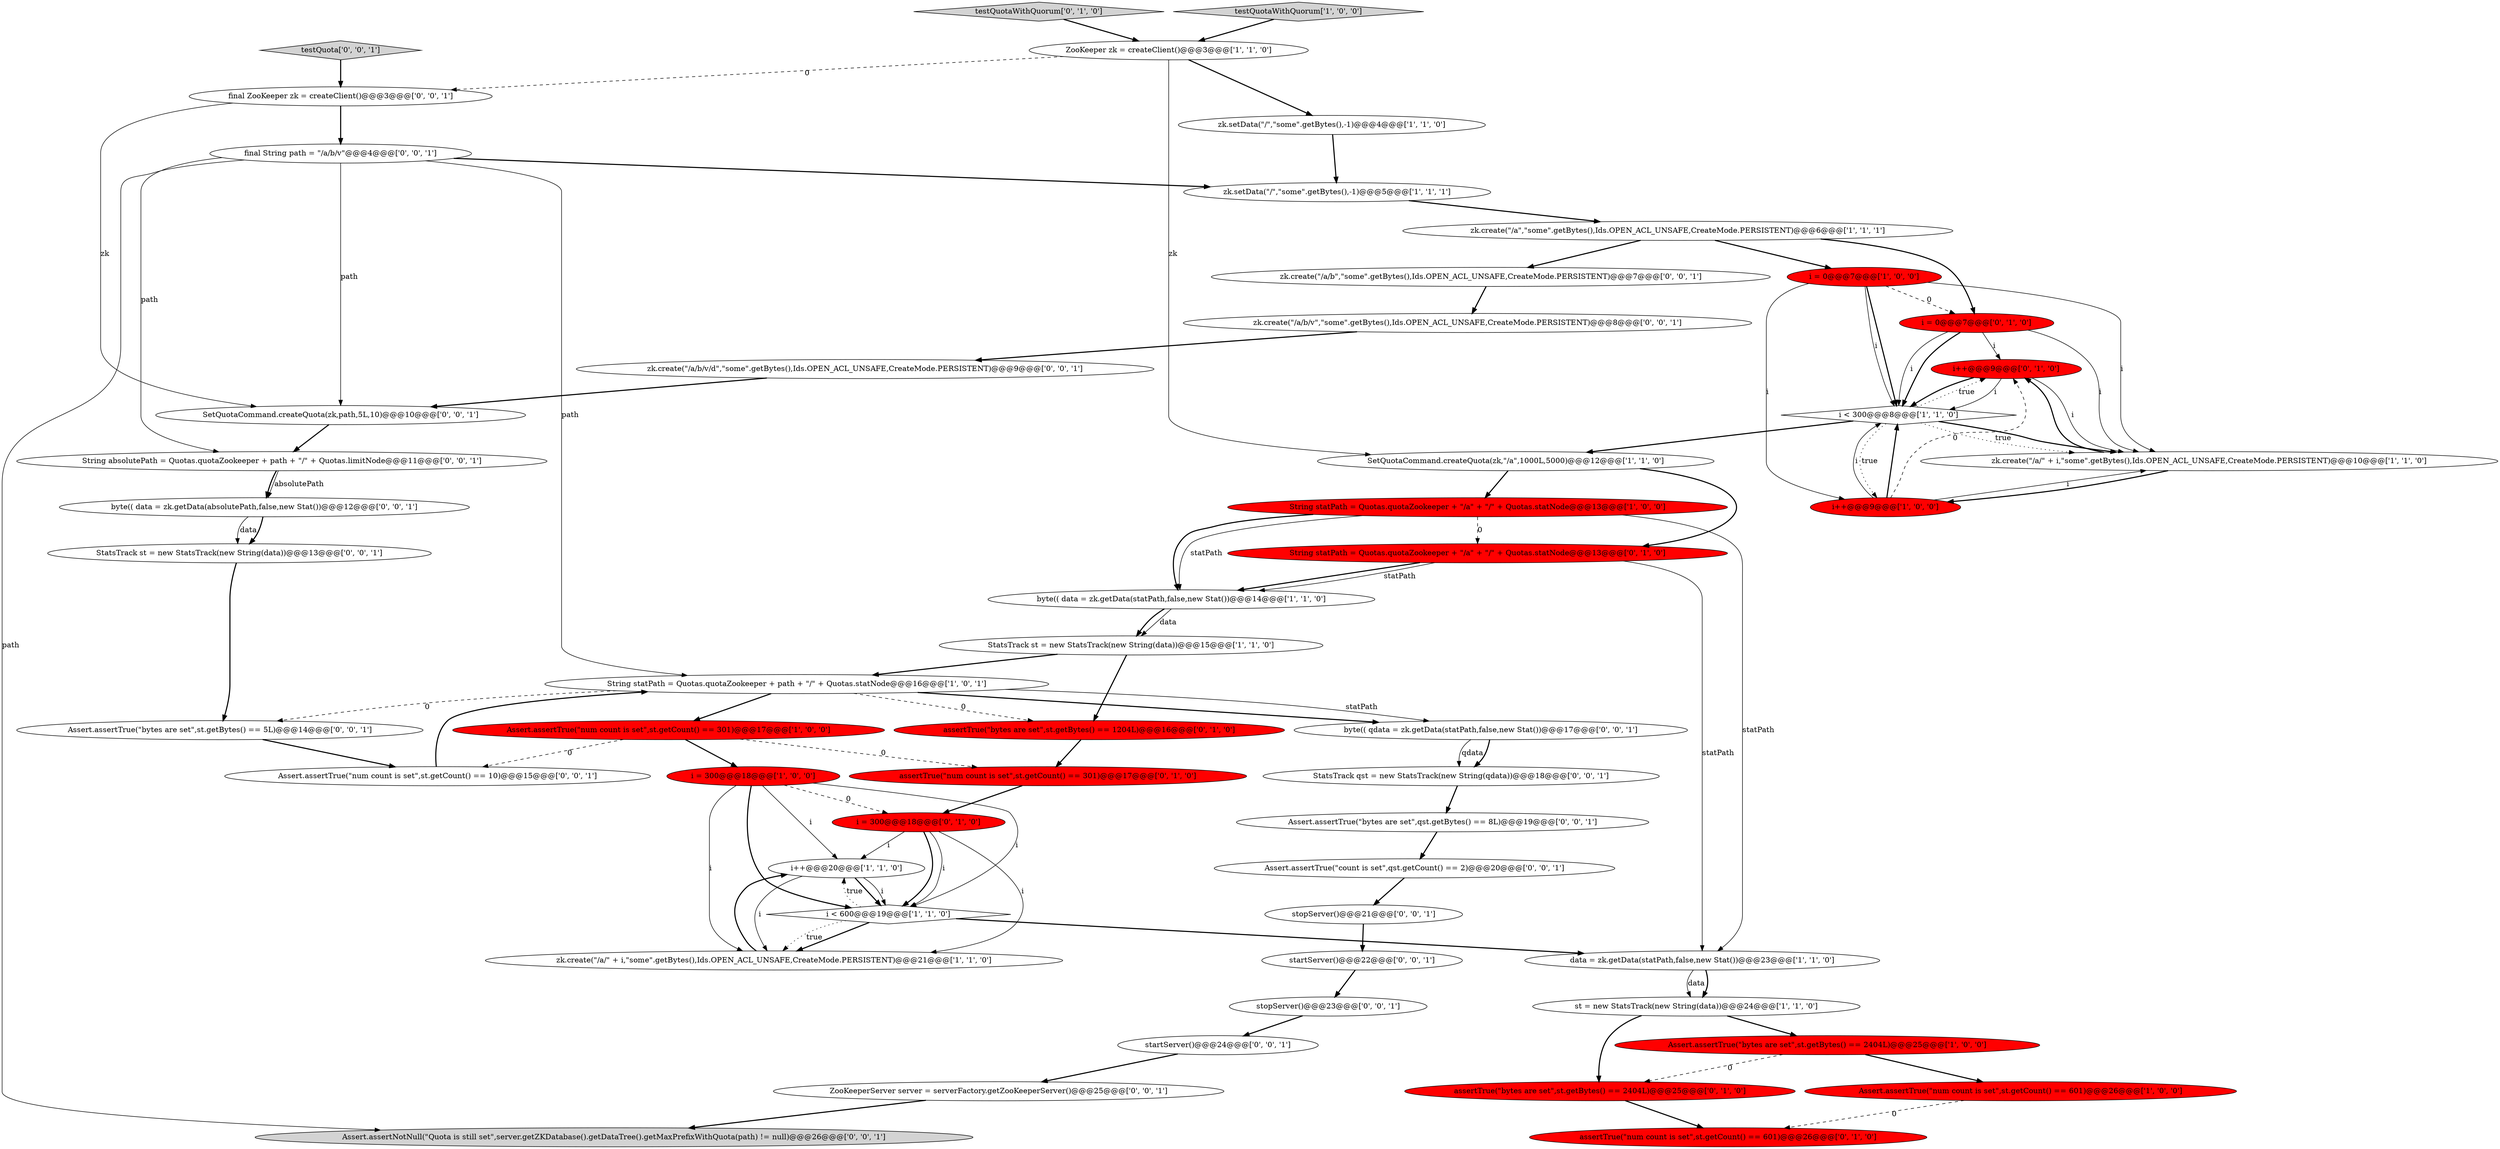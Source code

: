 digraph {
30 [style = filled, label = "i++@@@9@@@['0', '1', '0']", fillcolor = red, shape = ellipse image = "AAA1AAABBB2BBB"];
53 [style = filled, label = "startServer()@@@22@@@['0', '0', '1']", fillcolor = white, shape = ellipse image = "AAA0AAABBB3BBB"];
12 [style = filled, label = "String statPath = Quotas.quotaZookeeper + path + \"/\" + Quotas.statNode@@@16@@@['1', '0', '1']", fillcolor = white, shape = ellipse image = "AAA0AAABBB1BBB"];
52 [style = filled, label = "byte(( qdata = zk.getData(statPath,false,new Stat())@@@17@@@['0', '0', '1']", fillcolor = white, shape = ellipse image = "AAA0AAABBB3BBB"];
15 [style = filled, label = "String statPath = Quotas.quotaZookeeper + \"/a\" + \"/\" + Quotas.statNode@@@13@@@['1', '0', '0']", fillcolor = red, shape = ellipse image = "AAA1AAABBB1BBB"];
10 [style = filled, label = "Assert.assertTrue(\"num count is set\",st.getCount() == 601)@@@26@@@['1', '0', '0']", fillcolor = red, shape = ellipse image = "AAA1AAABBB1BBB"];
32 [style = filled, label = "zk.create(\"/a/b\",\"some\".getBytes(),Ids.OPEN_ACL_UNSAFE,CreateMode.PERSISTENT)@@@7@@@['0', '0', '1']", fillcolor = white, shape = ellipse image = "AAA0AAABBB3BBB"];
6 [style = filled, label = "zk.create(\"/a\",\"some\".getBytes(),Ids.OPEN_ACL_UNSAFE,CreateMode.PERSISTENT)@@@6@@@['1', '1', '1']", fillcolor = white, shape = ellipse image = "AAA0AAABBB1BBB"];
21 [style = filled, label = "i++@@@9@@@['1', '0', '0']", fillcolor = red, shape = ellipse image = "AAA1AAABBB1BBB"];
25 [style = filled, label = "String statPath = Quotas.quotaZookeeper + \"/a\" + \"/\" + Quotas.statNode@@@13@@@['0', '1', '0']", fillcolor = red, shape = ellipse image = "AAA1AAABBB2BBB"];
1 [style = filled, label = "byte(( data = zk.getData(statPath,false,new Stat())@@@14@@@['1', '1', '0']", fillcolor = white, shape = ellipse image = "AAA0AAABBB1BBB"];
27 [style = filled, label = "i = 300@@@18@@@['0', '1', '0']", fillcolor = red, shape = ellipse image = "AAA1AAABBB2BBB"];
47 [style = filled, label = "StatsTrack qst = new StatsTrack(new String(qdata))@@@18@@@['0', '0', '1']", fillcolor = white, shape = ellipse image = "AAA0AAABBB3BBB"];
14 [style = filled, label = "i++@@@20@@@['1', '1', '0']", fillcolor = white, shape = ellipse image = "AAA0AAABBB1BBB"];
4 [style = filled, label = "i = 300@@@18@@@['1', '0', '0']", fillcolor = red, shape = ellipse image = "AAA1AAABBB1BBB"];
41 [style = filled, label = "final String path = \"/a/b/v\"@@@4@@@['0', '0', '1']", fillcolor = white, shape = ellipse image = "AAA0AAABBB3BBB"];
46 [style = filled, label = "stopServer()@@@23@@@['0', '0', '1']", fillcolor = white, shape = ellipse image = "AAA0AAABBB3BBB"];
13 [style = filled, label = "Assert.assertTrue(\"bytes are set\",st.getBytes() == 2404L)@@@25@@@['1', '0', '0']", fillcolor = red, shape = ellipse image = "AAA1AAABBB1BBB"];
34 [style = filled, label = "stopServer()@@@21@@@['0', '0', '1']", fillcolor = white, shape = ellipse image = "AAA0AAABBB3BBB"];
31 [style = filled, label = "testQuotaWithQuorum['0', '1', '0']", fillcolor = lightgray, shape = diamond image = "AAA0AAABBB2BBB"];
36 [style = filled, label = "Assert.assertTrue(\"num count is set\",st.getCount() == 10)@@@15@@@['0', '0', '1']", fillcolor = white, shape = ellipse image = "AAA0AAABBB3BBB"];
17 [style = filled, label = "Assert.assertTrue(\"num count is set\",st.getCount() == 301)@@@17@@@['1', '0', '0']", fillcolor = red, shape = ellipse image = "AAA1AAABBB1BBB"];
9 [style = filled, label = "i < 600@@@19@@@['1', '1', '0']", fillcolor = white, shape = diamond image = "AAA0AAABBB1BBB"];
22 [style = filled, label = "data = zk.getData(statPath,false,new Stat())@@@23@@@['1', '1', '0']", fillcolor = white, shape = ellipse image = "AAA0AAABBB1BBB"];
38 [style = filled, label = "zk.create(\"/a/b/v/d\",\"some\".getBytes(),Ids.OPEN_ACL_UNSAFE,CreateMode.PERSISTENT)@@@9@@@['0', '0', '1']", fillcolor = white, shape = ellipse image = "AAA0AAABBB3BBB"];
18 [style = filled, label = "zk.setData(\"/\",\"some\".getBytes(),-1)@@@4@@@['1', '1', '0']", fillcolor = white, shape = ellipse image = "AAA0AAABBB1BBB"];
40 [style = filled, label = "String absolutePath = Quotas.quotaZookeeper + path + \"/\" + Quotas.limitNode@@@11@@@['0', '0', '1']", fillcolor = white, shape = ellipse image = "AAA0AAABBB3BBB"];
8 [style = filled, label = "StatsTrack st = new StatsTrack(new String(data))@@@15@@@['1', '1', '0']", fillcolor = white, shape = ellipse image = "AAA0AAABBB1BBB"];
3 [style = filled, label = "testQuotaWithQuorum['1', '0', '0']", fillcolor = lightgray, shape = diamond image = "AAA0AAABBB1BBB"];
43 [style = filled, label = "ZooKeeperServer server = serverFactory.getZooKeeperServer()@@@25@@@['0', '0', '1']", fillcolor = white, shape = ellipse image = "AAA0AAABBB3BBB"];
24 [style = filled, label = "assertTrue(\"num count is set\",st.getCount() == 601)@@@26@@@['0', '1', '0']", fillcolor = red, shape = ellipse image = "AAA1AAABBB2BBB"];
23 [style = filled, label = "assertTrue(\"num count is set\",st.getCount() == 301)@@@17@@@['0', '1', '0']", fillcolor = red, shape = ellipse image = "AAA1AAABBB2BBB"];
16 [style = filled, label = "ZooKeeper zk = createClient()@@@3@@@['1', '1', '0']", fillcolor = white, shape = ellipse image = "AAA0AAABBB1BBB"];
20 [style = filled, label = "SetQuotaCommand.createQuota(zk,\"/a\",1000L,5000)@@@12@@@['1', '1', '0']", fillcolor = white, shape = ellipse image = "AAA0AAABBB1BBB"];
19 [style = filled, label = "zk.setData(\"/\",\"some\".getBytes(),-1)@@@5@@@['1', '1', '1']", fillcolor = white, shape = ellipse image = "AAA0AAABBB1BBB"];
35 [style = filled, label = "final ZooKeeper zk = createClient()@@@3@@@['0', '0', '1']", fillcolor = white, shape = ellipse image = "AAA0AAABBB3BBB"];
49 [style = filled, label = "byte(( data = zk.getData(absolutePath,false,new Stat())@@@12@@@['0', '0', '1']", fillcolor = white, shape = ellipse image = "AAA0AAABBB3BBB"];
50 [style = filled, label = "zk.create(\"/a/b/v\",\"some\".getBytes(),Ids.OPEN_ACL_UNSAFE,CreateMode.PERSISTENT)@@@8@@@['0', '0', '1']", fillcolor = white, shape = ellipse image = "AAA0AAABBB3BBB"];
11 [style = filled, label = "st = new StatsTrack(new String(data))@@@24@@@['1', '1', '0']", fillcolor = white, shape = ellipse image = "AAA0AAABBB1BBB"];
26 [style = filled, label = "assertTrue(\"bytes are set\",st.getBytes() == 1204L)@@@16@@@['0', '1', '0']", fillcolor = red, shape = ellipse image = "AAA1AAABBB2BBB"];
51 [style = filled, label = "SetQuotaCommand.createQuota(zk,path,5L,10)@@@10@@@['0', '0', '1']", fillcolor = white, shape = ellipse image = "AAA0AAABBB3BBB"];
33 [style = filled, label = "Assert.assertTrue(\"bytes are set\",qst.getBytes() == 8L)@@@19@@@['0', '0', '1']", fillcolor = white, shape = ellipse image = "AAA0AAABBB3BBB"];
39 [style = filled, label = "testQuota['0', '0', '1']", fillcolor = lightgray, shape = diamond image = "AAA0AAABBB3BBB"];
45 [style = filled, label = "StatsTrack st = new StatsTrack(new String(data))@@@13@@@['0', '0', '1']", fillcolor = white, shape = ellipse image = "AAA0AAABBB3BBB"];
37 [style = filled, label = "Assert.assertTrue(\"count is set\",qst.getCount() == 2)@@@20@@@['0', '0', '1']", fillcolor = white, shape = ellipse image = "AAA0AAABBB3BBB"];
44 [style = filled, label = "Assert.assertNotNull(\"Quota is still set\",server.getZKDatabase().getDataTree().getMaxPrefixWithQuota(path) != null)@@@26@@@['0', '0', '1']", fillcolor = lightgray, shape = ellipse image = "AAA0AAABBB3BBB"];
29 [style = filled, label = "assertTrue(\"bytes are set\",st.getBytes() == 2404L)@@@25@@@['0', '1', '0']", fillcolor = red, shape = ellipse image = "AAA1AAABBB2BBB"];
48 [style = filled, label = "startServer()@@@24@@@['0', '0', '1']", fillcolor = white, shape = ellipse image = "AAA0AAABBB3BBB"];
42 [style = filled, label = "Assert.assertTrue(\"bytes are set\",st.getBytes() == 5L)@@@14@@@['0', '0', '1']", fillcolor = white, shape = ellipse image = "AAA0AAABBB3BBB"];
0 [style = filled, label = "i < 300@@@8@@@['1', '1', '0']", fillcolor = white, shape = diamond image = "AAA0AAABBB1BBB"];
2 [style = filled, label = "zk.create(\"/a/\" + i,\"some\".getBytes(),Ids.OPEN_ACL_UNSAFE,CreateMode.PERSISTENT)@@@21@@@['1', '1', '0']", fillcolor = white, shape = ellipse image = "AAA0AAABBB1BBB"];
7 [style = filled, label = "zk.create(\"/a/\" + i,\"some\".getBytes(),Ids.OPEN_ACL_UNSAFE,CreateMode.PERSISTENT)@@@10@@@['1', '1', '0']", fillcolor = white, shape = ellipse image = "AAA0AAABBB1BBB"];
5 [style = filled, label = "i = 0@@@7@@@['1', '0', '0']", fillcolor = red, shape = ellipse image = "AAA1AAABBB1BBB"];
28 [style = filled, label = "i = 0@@@7@@@['0', '1', '0']", fillcolor = red, shape = ellipse image = "AAA1AAABBB2BBB"];
40->49 [style = bold, label=""];
25->1 [style = bold, label=""];
49->45 [style = solid, label="data"];
41->19 [style = bold, label=""];
7->30 [style = bold, label=""];
35->41 [style = bold, label=""];
4->14 [style = solid, label="i"];
38->51 [style = bold, label=""];
16->35 [style = dashed, label="0"];
27->9 [style = bold, label=""];
52->47 [style = solid, label="qdata"];
41->51 [style = solid, label="path"];
11->29 [style = bold, label=""];
36->12 [style = bold, label=""];
3->16 [style = bold, label=""];
47->33 [style = bold, label=""];
46->48 [style = bold, label=""];
30->7 [style = solid, label="i"];
4->2 [style = solid, label="i"];
21->30 [style = dashed, label="0"];
12->26 [style = dashed, label="0"];
28->0 [style = bold, label=""];
52->47 [style = bold, label=""];
15->25 [style = dashed, label="0"];
5->28 [style = dashed, label="0"];
0->21 [style = dotted, label="true"];
5->0 [style = bold, label=""];
27->9 [style = solid, label="i"];
48->43 [style = bold, label=""];
2->14 [style = bold, label=""];
11->13 [style = bold, label=""];
45->42 [style = bold, label=""];
25->1 [style = solid, label="statPath"];
14->9 [style = bold, label=""];
1->8 [style = solid, label="data"];
16->20 [style = solid, label="zk"];
17->36 [style = dashed, label="0"];
20->15 [style = bold, label=""];
43->44 [style = bold, label=""];
27->2 [style = solid, label="i"];
10->24 [style = dashed, label="0"];
0->7 [style = dotted, label="true"];
34->53 [style = bold, label=""];
6->32 [style = bold, label=""];
28->0 [style = solid, label="i"];
35->51 [style = solid, label="zk"];
21->0 [style = bold, label=""];
9->2 [style = bold, label=""];
13->29 [style = dashed, label="0"];
18->19 [style = bold, label=""];
19->6 [style = bold, label=""];
20->25 [style = bold, label=""];
0->7 [style = bold, label=""];
30->0 [style = solid, label="i"];
39->35 [style = bold, label=""];
0->20 [style = bold, label=""];
17->23 [style = dashed, label="0"];
22->11 [style = bold, label=""];
32->50 [style = bold, label=""];
9->22 [style = bold, label=""];
28->30 [style = solid, label="i"];
4->9 [style = bold, label=""];
13->10 [style = bold, label=""];
49->45 [style = bold, label=""];
4->9 [style = solid, label="i"];
16->18 [style = bold, label=""];
1->8 [style = bold, label=""];
25->22 [style = solid, label="statPath"];
41->44 [style = solid, label="path"];
12->17 [style = bold, label=""];
4->27 [style = dashed, label="0"];
5->7 [style = solid, label="i"];
28->7 [style = solid, label="i"];
21->7 [style = solid, label="i"];
0->30 [style = dotted, label="true"];
14->9 [style = solid, label="i"];
51->40 [style = bold, label=""];
6->5 [style = bold, label=""];
53->46 [style = bold, label=""];
15->1 [style = solid, label="statPath"];
12->42 [style = dashed, label="0"];
41->12 [style = solid, label="path"];
30->0 [style = bold, label=""];
33->37 [style = bold, label=""];
17->4 [style = bold, label=""];
8->12 [style = bold, label=""];
15->22 [style = solid, label="statPath"];
15->1 [style = bold, label=""];
23->27 [style = bold, label=""];
40->49 [style = solid, label="absolutePath"];
31->16 [style = bold, label=""];
5->21 [style = solid, label="i"];
42->36 [style = bold, label=""];
9->14 [style = dotted, label="true"];
27->14 [style = solid, label="i"];
12->52 [style = solid, label="statPath"];
50->38 [style = bold, label=""];
22->11 [style = solid, label="data"];
37->34 [style = bold, label=""];
9->2 [style = dotted, label="true"];
26->23 [style = bold, label=""];
41->40 [style = solid, label="path"];
5->0 [style = solid, label="i"];
7->21 [style = bold, label=""];
12->52 [style = bold, label=""];
29->24 [style = bold, label=""];
21->0 [style = solid, label="i"];
14->2 [style = solid, label="i"];
6->28 [style = bold, label=""];
8->26 [style = bold, label=""];
}
